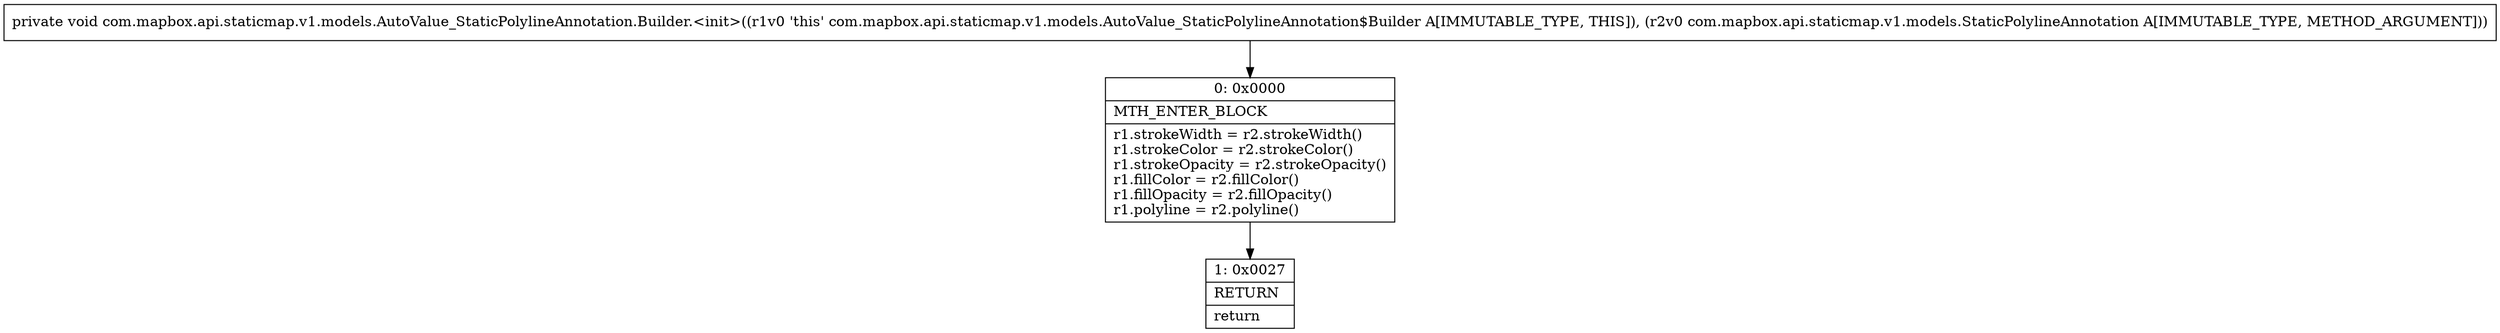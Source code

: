 digraph "CFG forcom.mapbox.api.staticmap.v1.models.AutoValue_StaticPolylineAnnotation.Builder.\<init\>(Lcom\/mapbox\/api\/staticmap\/v1\/models\/StaticPolylineAnnotation;)V" {
Node_0 [shape=record,label="{0\:\ 0x0000|MTH_ENTER_BLOCK\l|r1.strokeWidth = r2.strokeWidth()\lr1.strokeColor = r2.strokeColor()\lr1.strokeOpacity = r2.strokeOpacity()\lr1.fillColor = r2.fillColor()\lr1.fillOpacity = r2.fillOpacity()\lr1.polyline = r2.polyline()\l}"];
Node_1 [shape=record,label="{1\:\ 0x0027|RETURN\l|return\l}"];
MethodNode[shape=record,label="{private void com.mapbox.api.staticmap.v1.models.AutoValue_StaticPolylineAnnotation.Builder.\<init\>((r1v0 'this' com.mapbox.api.staticmap.v1.models.AutoValue_StaticPolylineAnnotation$Builder A[IMMUTABLE_TYPE, THIS]), (r2v0 com.mapbox.api.staticmap.v1.models.StaticPolylineAnnotation A[IMMUTABLE_TYPE, METHOD_ARGUMENT])) }"];
MethodNode -> Node_0;
Node_0 -> Node_1;
}

